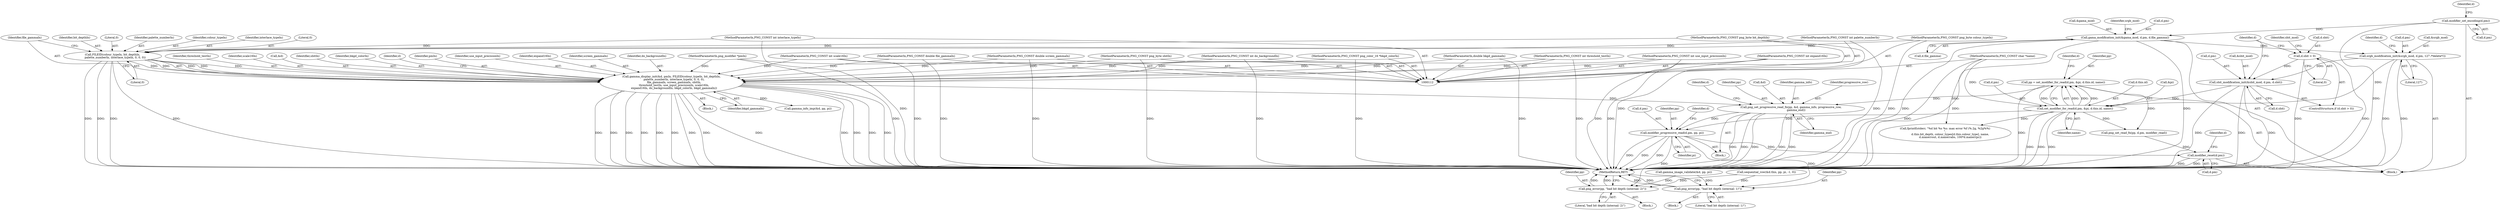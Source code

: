 digraph "1_Android_9d4853418ab2f754c2b63e091c29c5529b8b86ca_48@API" {
"1000257" [label="(Call,png_set_progressive_read_fn(pp, &d, gamma_info, progressive_row,\n            gamma_end))"];
"1000229" [label="(Call,pp = set_modifier_for_read(d.pm, &pi, d.this.id, name))"];
"1000231" [label="(Call,set_modifier_for_read(d.pm, &pi, d.this.id, name))"];
"1000214" [label="(Call,sbit_modification_init(&sbit_mod, d.pm, d.sbit))"];
"1000201" [label="(Call,srgb_modification_init(&srgb_mod, d.pm, 127 /*delete*/))"];
"1000192" [label="(Call,gama_modification_init(&gama_mod, d.pm, d.file_gamma))"];
"1000172" [label="(Call,modifier_set_encoding(d.pm))"];
"1000209" [label="(Call,d.sbit > 0)"];
"1000122" [label="(MethodParameterIn,PNG_CONST char *name)"];
"1000137" [label="(Call,gamma_display_init(&d, pmIn, FILEID(colour_typeIn, bit_depthIn,\n      palette_numberIn, interlace_typeIn, 0, 0, 0),\n      file_gammaIn, screen_gammaIn, sbitIn,\n      threshold_testIn, use_input_precisionIn, scale16In,\n      expand16In, do_backgroundIn, bkgd_colorIn, bkgd_gammaIn))"];
"1000113" [label="(MethodParameterIn,png_modifier *pmIn)"];
"1000141" [label="(Call,FILEID(colour_typeIn, bit_depthIn,\n      palette_numberIn, interlace_typeIn, 0, 0, 0))"];
"1000114" [label="(MethodParameterIn,PNG_CONST png_byte colour_typeIn)"];
"1000115" [label="(MethodParameterIn,PNG_CONST png_byte bit_depthIn)"];
"1000116" [label="(MethodParameterIn,PNG_CONST int palette_numberIn)"];
"1000117" [label="(MethodParameterIn,PNG_CONST int interlace_typeIn)"];
"1000118" [label="(MethodParameterIn,PNG_CONST double file_gammaIn)"];
"1000119" [label="(MethodParameterIn,PNG_CONST double screen_gammaIn)"];
"1000120" [label="(MethodParameterIn,PNG_CONST png_byte sbitIn)"];
"1000121" [label="(MethodParameterIn,PNG_CONST int threshold_testIn)"];
"1000123" [label="(MethodParameterIn,PNG_CONST int use_input_precisionIn)"];
"1000124" [label="(MethodParameterIn,PNG_CONST int scale16In)"];
"1000125" [label="(MethodParameterIn,PNG_CONST int expand16In)"];
"1000126" [label="(MethodParameterIn,PNG_CONST int do_backgroundIn)"];
"1000127" [label="(MethodParameterIn,PNG_CONST png_color_16 *bkgd_colorIn)"];
"1000128" [label="(MethodParameterIn,double bkgd_gammaIn)"];
"1000264" [label="(Call,modifier_progressive_read(d.pm, pp, pi))"];
"1000318" [label="(Call,modifier_reset(d.pm))"];
"1000478" [label="(Call,png_error(pp, \"bad bit depth (internal: 1)\"))"];
"1000549" [label="(Call,png_error(pp, \"bad bit depth (internal: 2)\"))"];
"1000246" [label="(Identifier,d)"];
"1000281" [label="(Call,gamma_info_imp(&d, pp, pi))"];
"1000195" [label="(Call,d.pm)"];
"1000272" [label="(Call,png_set_read_fn(pp, d.pm, modifier_read))"];
"1000142" [label="(Identifier,colour_typeIn)"];
"1000140" [label="(Identifier,pmIn)"];
"1000153" [label="(Identifier,use_input_precisionIn)"];
"1000235" [label="(Call,&pi)"];
"1000549" [label="(Call,png_error(pp, \"bad bit depth (internal: 2)\"))"];
"1000123" [label="(MethodParameterIn,PNG_CONST int use_input_precisionIn)"];
"1000155" [label="(Identifier,expand16In)"];
"1000266" [label="(Identifier,d)"];
"1000258" [label="(Identifier,pp)"];
"1000150" [label="(Identifier,screen_gammaIn)"];
"1000478" [label="(Call,png_error(pp, \"bad bit depth (internal: 1)\"))"];
"1000192" [label="(Call,gama_modification_init(&gama_mod, d.pm, d.file_gamma))"];
"1000257" [label="(Call,png_set_progressive_read_fn(pp, &d, gamma_info, progressive_row,\n            gamma_end))"];
"1000216" [label="(Identifier,sbit_mod)"];
"1000198" [label="(Call,d.file_gamma)"];
"1000340" [label="(Call,fprintf(stderr, \"%d bit %s %s: max error %f (%.2g, %2g%%)\n\",\n            d.this.bit_depth, colour_types[d.this.colour_type], name,\n            d.maxerrout, d.maxerrabs, 100*d.maxerrpc))"];
"1000145" [label="(Identifier,interlace_typeIn)"];
"1000193" [label="(Call,&gama_mod)"];
"1000318" [label="(Call,modifier_reset(d.pm))"];
"1000217" [label="(Call,d.pm)"];
"1000114" [label="(MethodParameterIn,PNG_CONST png_byte colour_typeIn)"];
"1000551" [label="(Literal,\"bad bit depth (internal: 2)\")"];
"1000121" [label="(MethodParameterIn,PNG_CONST int threshold_testIn)"];
"1000213" [label="(Literal,0)"];
"1000210" [label="(Call,d.sbit)"];
"1000581" [label="(MethodReturn,RET)"];
"1000226" [label="(Identifier,d)"];
"1000320" [label="(Identifier,d)"];
"1000259" [label="(Call,&d)"];
"1000141" [label="(Call,FILEID(colour_typeIn, bit_depthIn,\n      palette_numberIn, interlace_typeIn, 0, 0, 0))"];
"1000156" [label="(Identifier,do_backgroundIn)"];
"1000242" [label="(Identifier,name)"];
"1000265" [label="(Call,d.pm)"];
"1000118" [label="(MethodParameterIn,PNG_CONST double file_gammaIn)"];
"1000261" [label="(Identifier,gamma_info)"];
"1000203" [label="(Identifier,srgb_mod)"];
"1000129" [label="(Block,)"];
"1000147" [label="(Literal,0)"];
"1000232" [label="(Call,d.pm)"];
"1000209" [label="(Call,d.sbit > 0)"];
"1000229" [label="(Call,pp = set_modifier_for_read(d.pm, &pi, d.this.id, name))"];
"1000220" [label="(Call,d.sbit)"];
"1000128" [label="(MethodParameterIn,double bkgd_gammaIn)"];
"1000152" [label="(Identifier,threshold_testIn)"];
"1000207" [label="(Literal,127)"];
"1000126" [label="(MethodParameterIn,PNG_CONST int do_backgroundIn)"];
"1000303" [label="(Call,gamma_image_validate(&d, pp, pi))"];
"1000263" [label="(Identifier,gamma_end)"];
"1000158" [label="(Identifier,bkgd_gammaIn)"];
"1000116" [label="(MethodParameterIn,PNG_CONST int palette_numberIn)"];
"1000214" [label="(Call,sbit_modification_init(&sbit_mod, d.pm, d.sbit))"];
"1000137" [label="(Call,gamma_display_init(&d, pmIn, FILEID(colour_typeIn, bit_depthIn,\n      palette_numberIn, interlace_typeIn, 0, 0, 0),\n      file_gammaIn, screen_gammaIn, sbitIn,\n      threshold_testIn, use_input_precisionIn, scale16In,\n      expand16In, do_backgroundIn, bkgd_colorIn, bkgd_gammaIn))"];
"1000204" [label="(Call,d.pm)"];
"1000269" [label="(Identifier,pi)"];
"1000256" [label="(Block,)"];
"1000143" [label="(Identifier,bit_depthIn)"];
"1000550" [label="(Identifier,pp)"];
"1000262" [label="(Identifier,progressive_row)"];
"1000154" [label="(Identifier,scale16In)"];
"1000117" [label="(MethodParameterIn,PNG_CONST int interlace_typeIn)"];
"1000138" [label="(Call,&d)"];
"1000237" [label="(Call,d.this.id)"];
"1000119" [label="(MethodParameterIn,PNG_CONST double screen_gammaIn)"];
"1000268" [label="(Identifier,pp)"];
"1000173" [label="(Call,d.pm)"];
"1000151" [label="(Identifier,sbitIn)"];
"1000113" [label="(MethodParameterIn,png_modifier *pmIn)"];
"1000202" [label="(Call,&srgb_mod)"];
"1000211" [label="(Identifier,d)"];
"1000149" [label="(Identifier,file_gammaIn)"];
"1000122" [label="(MethodParameterIn,PNG_CONST char *name)"];
"1000326" [label="(Identifier,d)"];
"1000479" [label="(Identifier,pp)"];
"1000231" [label="(Call,set_modifier_for_read(d.pm, &pi, d.this.id, name))"];
"1000127" [label="(MethodParameterIn,PNG_CONST png_color_16 *bkgd_colorIn)"];
"1000148" [label="(Literal,0)"];
"1000390" [label="(Block,)"];
"1000286" [label="(Call,sequential_row(&d.this, pp, pi, -1, 0))"];
"1000146" [label="(Literal,0)"];
"1000124" [label="(MethodParameterIn,PNG_CONST int scale16In)"];
"1000480" [label="(Literal,\"bad bit depth (internal: 1)\")"];
"1000144" [label="(Identifier,palette_numberIn)"];
"1000157" [label="(Identifier,bkgd_colorIn)"];
"1000168" [label="(Identifier,d)"];
"1000115" [label="(MethodParameterIn,PNG_CONST png_byte bit_depthIn)"];
"1000319" [label="(Call,d.pm)"];
"1000230" [label="(Identifier,pp)"];
"1000201" [label="(Call,srgb_modification_init(&srgb_mod, d.pm, 127 /*delete*/))"];
"1000125" [label="(MethodParameterIn,PNG_CONST int expand16In)"];
"1000120" [label="(MethodParameterIn,PNG_CONST png_byte sbitIn)"];
"1000264" [label="(Call,modifier_progressive_read(d.pm, pp, pi))"];
"1000505" [label="(Block,)"];
"1000159" [label="(Block,)"];
"1000208" [label="(ControlStructure,if (d.sbit > 0))"];
"1000179" [label="(Identifier,d)"];
"1000172" [label="(Call,modifier_set_encoding(d.pm))"];
"1000215" [label="(Call,&sbit_mod)"];
"1000257" -> "1000256"  [label="AST: "];
"1000257" -> "1000263"  [label="CFG: "];
"1000258" -> "1000257"  [label="AST: "];
"1000259" -> "1000257"  [label="AST: "];
"1000261" -> "1000257"  [label="AST: "];
"1000262" -> "1000257"  [label="AST: "];
"1000263" -> "1000257"  [label="AST: "];
"1000266" -> "1000257"  [label="CFG: "];
"1000257" -> "1000581"  [label="DDG: "];
"1000257" -> "1000581"  [label="DDG: "];
"1000257" -> "1000581"  [label="DDG: "];
"1000257" -> "1000581"  [label="DDG: "];
"1000257" -> "1000581"  [label="DDG: "];
"1000229" -> "1000257"  [label="DDG: "];
"1000137" -> "1000257"  [label="DDG: "];
"1000257" -> "1000264"  [label="DDG: "];
"1000229" -> "1000159"  [label="AST: "];
"1000229" -> "1000231"  [label="CFG: "];
"1000230" -> "1000229"  [label="AST: "];
"1000231" -> "1000229"  [label="AST: "];
"1000246" -> "1000229"  [label="CFG: "];
"1000229" -> "1000581"  [label="DDG: "];
"1000231" -> "1000229"  [label="DDG: "];
"1000231" -> "1000229"  [label="DDG: "];
"1000231" -> "1000229"  [label="DDG: "];
"1000231" -> "1000229"  [label="DDG: "];
"1000229" -> "1000272"  [label="DDG: "];
"1000231" -> "1000242"  [label="CFG: "];
"1000232" -> "1000231"  [label="AST: "];
"1000235" -> "1000231"  [label="AST: "];
"1000237" -> "1000231"  [label="AST: "];
"1000242" -> "1000231"  [label="AST: "];
"1000231" -> "1000581"  [label="DDG: "];
"1000231" -> "1000581"  [label="DDG: "];
"1000231" -> "1000581"  [label="DDG: "];
"1000214" -> "1000231"  [label="DDG: "];
"1000201" -> "1000231"  [label="DDG: "];
"1000122" -> "1000231"  [label="DDG: "];
"1000231" -> "1000264"  [label="DDG: "];
"1000231" -> "1000272"  [label="DDG: "];
"1000231" -> "1000340"  [label="DDG: "];
"1000214" -> "1000208"  [label="AST: "];
"1000214" -> "1000220"  [label="CFG: "];
"1000215" -> "1000214"  [label="AST: "];
"1000217" -> "1000214"  [label="AST: "];
"1000220" -> "1000214"  [label="AST: "];
"1000226" -> "1000214"  [label="CFG: "];
"1000214" -> "1000581"  [label="DDG: "];
"1000214" -> "1000581"  [label="DDG: "];
"1000214" -> "1000581"  [label="DDG: "];
"1000201" -> "1000214"  [label="DDG: "];
"1000209" -> "1000214"  [label="DDG: "];
"1000201" -> "1000159"  [label="AST: "];
"1000201" -> "1000207"  [label="CFG: "];
"1000202" -> "1000201"  [label="AST: "];
"1000204" -> "1000201"  [label="AST: "];
"1000207" -> "1000201"  [label="AST: "];
"1000211" -> "1000201"  [label="CFG: "];
"1000201" -> "1000581"  [label="DDG: "];
"1000201" -> "1000581"  [label="DDG: "];
"1000192" -> "1000201"  [label="DDG: "];
"1000192" -> "1000159"  [label="AST: "];
"1000192" -> "1000198"  [label="CFG: "];
"1000193" -> "1000192"  [label="AST: "];
"1000195" -> "1000192"  [label="AST: "];
"1000198" -> "1000192"  [label="AST: "];
"1000203" -> "1000192"  [label="CFG: "];
"1000192" -> "1000581"  [label="DDG: "];
"1000192" -> "1000581"  [label="DDG: "];
"1000192" -> "1000581"  [label="DDG: "];
"1000172" -> "1000192"  [label="DDG: "];
"1000172" -> "1000159"  [label="AST: "];
"1000172" -> "1000173"  [label="CFG: "];
"1000173" -> "1000172"  [label="AST: "];
"1000179" -> "1000172"  [label="CFG: "];
"1000172" -> "1000581"  [label="DDG: "];
"1000209" -> "1000208"  [label="AST: "];
"1000209" -> "1000213"  [label="CFG: "];
"1000210" -> "1000209"  [label="AST: "];
"1000213" -> "1000209"  [label="AST: "];
"1000216" -> "1000209"  [label="CFG: "];
"1000226" -> "1000209"  [label="CFG: "];
"1000209" -> "1000581"  [label="DDG: "];
"1000209" -> "1000581"  [label="DDG: "];
"1000122" -> "1000112"  [label="AST: "];
"1000122" -> "1000581"  [label="DDG: "];
"1000122" -> "1000340"  [label="DDG: "];
"1000137" -> "1000129"  [label="AST: "];
"1000137" -> "1000158"  [label="CFG: "];
"1000138" -> "1000137"  [label="AST: "];
"1000140" -> "1000137"  [label="AST: "];
"1000141" -> "1000137"  [label="AST: "];
"1000149" -> "1000137"  [label="AST: "];
"1000150" -> "1000137"  [label="AST: "];
"1000151" -> "1000137"  [label="AST: "];
"1000152" -> "1000137"  [label="AST: "];
"1000153" -> "1000137"  [label="AST: "];
"1000154" -> "1000137"  [label="AST: "];
"1000155" -> "1000137"  [label="AST: "];
"1000156" -> "1000137"  [label="AST: "];
"1000157" -> "1000137"  [label="AST: "];
"1000158" -> "1000137"  [label="AST: "];
"1000168" -> "1000137"  [label="CFG: "];
"1000137" -> "1000581"  [label="DDG: "];
"1000137" -> "1000581"  [label="DDG: "];
"1000137" -> "1000581"  [label="DDG: "];
"1000137" -> "1000581"  [label="DDG: "];
"1000137" -> "1000581"  [label="DDG: "];
"1000137" -> "1000581"  [label="DDG: "];
"1000137" -> "1000581"  [label="DDG: "];
"1000137" -> "1000581"  [label="DDG: "];
"1000137" -> "1000581"  [label="DDG: "];
"1000137" -> "1000581"  [label="DDG: "];
"1000137" -> "1000581"  [label="DDG: "];
"1000137" -> "1000581"  [label="DDG: "];
"1000137" -> "1000581"  [label="DDG: "];
"1000113" -> "1000137"  [label="DDG: "];
"1000141" -> "1000137"  [label="DDG: "];
"1000141" -> "1000137"  [label="DDG: "];
"1000141" -> "1000137"  [label="DDG: "];
"1000141" -> "1000137"  [label="DDG: "];
"1000141" -> "1000137"  [label="DDG: "];
"1000118" -> "1000137"  [label="DDG: "];
"1000119" -> "1000137"  [label="DDG: "];
"1000120" -> "1000137"  [label="DDG: "];
"1000121" -> "1000137"  [label="DDG: "];
"1000123" -> "1000137"  [label="DDG: "];
"1000124" -> "1000137"  [label="DDG: "];
"1000125" -> "1000137"  [label="DDG: "];
"1000126" -> "1000137"  [label="DDG: "];
"1000127" -> "1000137"  [label="DDG: "];
"1000128" -> "1000137"  [label="DDG: "];
"1000137" -> "1000281"  [label="DDG: "];
"1000113" -> "1000112"  [label="AST: "];
"1000113" -> "1000581"  [label="DDG: "];
"1000141" -> "1000148"  [label="CFG: "];
"1000142" -> "1000141"  [label="AST: "];
"1000143" -> "1000141"  [label="AST: "];
"1000144" -> "1000141"  [label="AST: "];
"1000145" -> "1000141"  [label="AST: "];
"1000146" -> "1000141"  [label="AST: "];
"1000147" -> "1000141"  [label="AST: "];
"1000148" -> "1000141"  [label="AST: "];
"1000149" -> "1000141"  [label="CFG: "];
"1000141" -> "1000581"  [label="DDG: "];
"1000141" -> "1000581"  [label="DDG: "];
"1000141" -> "1000581"  [label="DDG: "];
"1000141" -> "1000581"  [label="DDG: "];
"1000114" -> "1000141"  [label="DDG: "];
"1000115" -> "1000141"  [label="DDG: "];
"1000116" -> "1000141"  [label="DDG: "];
"1000117" -> "1000141"  [label="DDG: "];
"1000114" -> "1000112"  [label="AST: "];
"1000114" -> "1000581"  [label="DDG: "];
"1000115" -> "1000112"  [label="AST: "];
"1000115" -> "1000581"  [label="DDG: "];
"1000116" -> "1000112"  [label="AST: "];
"1000116" -> "1000581"  [label="DDG: "];
"1000117" -> "1000112"  [label="AST: "];
"1000117" -> "1000581"  [label="DDG: "];
"1000118" -> "1000112"  [label="AST: "];
"1000118" -> "1000581"  [label="DDG: "];
"1000119" -> "1000112"  [label="AST: "];
"1000119" -> "1000581"  [label="DDG: "];
"1000120" -> "1000112"  [label="AST: "];
"1000120" -> "1000581"  [label="DDG: "];
"1000121" -> "1000112"  [label="AST: "];
"1000121" -> "1000581"  [label="DDG: "];
"1000123" -> "1000112"  [label="AST: "];
"1000123" -> "1000581"  [label="DDG: "];
"1000124" -> "1000112"  [label="AST: "];
"1000124" -> "1000581"  [label="DDG: "];
"1000125" -> "1000112"  [label="AST: "];
"1000125" -> "1000581"  [label="DDG: "];
"1000126" -> "1000112"  [label="AST: "];
"1000126" -> "1000581"  [label="DDG: "];
"1000127" -> "1000112"  [label="AST: "];
"1000127" -> "1000581"  [label="DDG: "];
"1000128" -> "1000112"  [label="AST: "];
"1000128" -> "1000581"  [label="DDG: "];
"1000264" -> "1000256"  [label="AST: "];
"1000264" -> "1000269"  [label="CFG: "];
"1000265" -> "1000264"  [label="AST: "];
"1000268" -> "1000264"  [label="AST: "];
"1000269" -> "1000264"  [label="AST: "];
"1000320" -> "1000264"  [label="CFG: "];
"1000264" -> "1000581"  [label="DDG: "];
"1000264" -> "1000581"  [label="DDG: "];
"1000264" -> "1000581"  [label="DDG: "];
"1000264" -> "1000318"  [label="DDG: "];
"1000264" -> "1000478"  [label="DDG: "];
"1000264" -> "1000549"  [label="DDG: "];
"1000318" -> "1000159"  [label="AST: "];
"1000318" -> "1000319"  [label="CFG: "];
"1000319" -> "1000318"  [label="AST: "];
"1000326" -> "1000318"  [label="CFG: "];
"1000318" -> "1000581"  [label="DDG: "];
"1000318" -> "1000581"  [label="DDG: "];
"1000272" -> "1000318"  [label="DDG: "];
"1000478" -> "1000390"  [label="AST: "];
"1000478" -> "1000480"  [label="CFG: "];
"1000479" -> "1000478"  [label="AST: "];
"1000480" -> "1000478"  [label="AST: "];
"1000581" -> "1000478"  [label="CFG: "];
"1000478" -> "1000581"  [label="DDG: "];
"1000478" -> "1000581"  [label="DDG: "];
"1000286" -> "1000478"  [label="DDG: "];
"1000303" -> "1000478"  [label="DDG: "];
"1000549" -> "1000505"  [label="AST: "];
"1000549" -> "1000551"  [label="CFG: "];
"1000550" -> "1000549"  [label="AST: "];
"1000551" -> "1000549"  [label="AST: "];
"1000581" -> "1000549"  [label="CFG: "];
"1000549" -> "1000581"  [label="DDG: "];
"1000549" -> "1000581"  [label="DDG: "];
"1000286" -> "1000549"  [label="DDG: "];
"1000303" -> "1000549"  [label="DDG: "];
}
